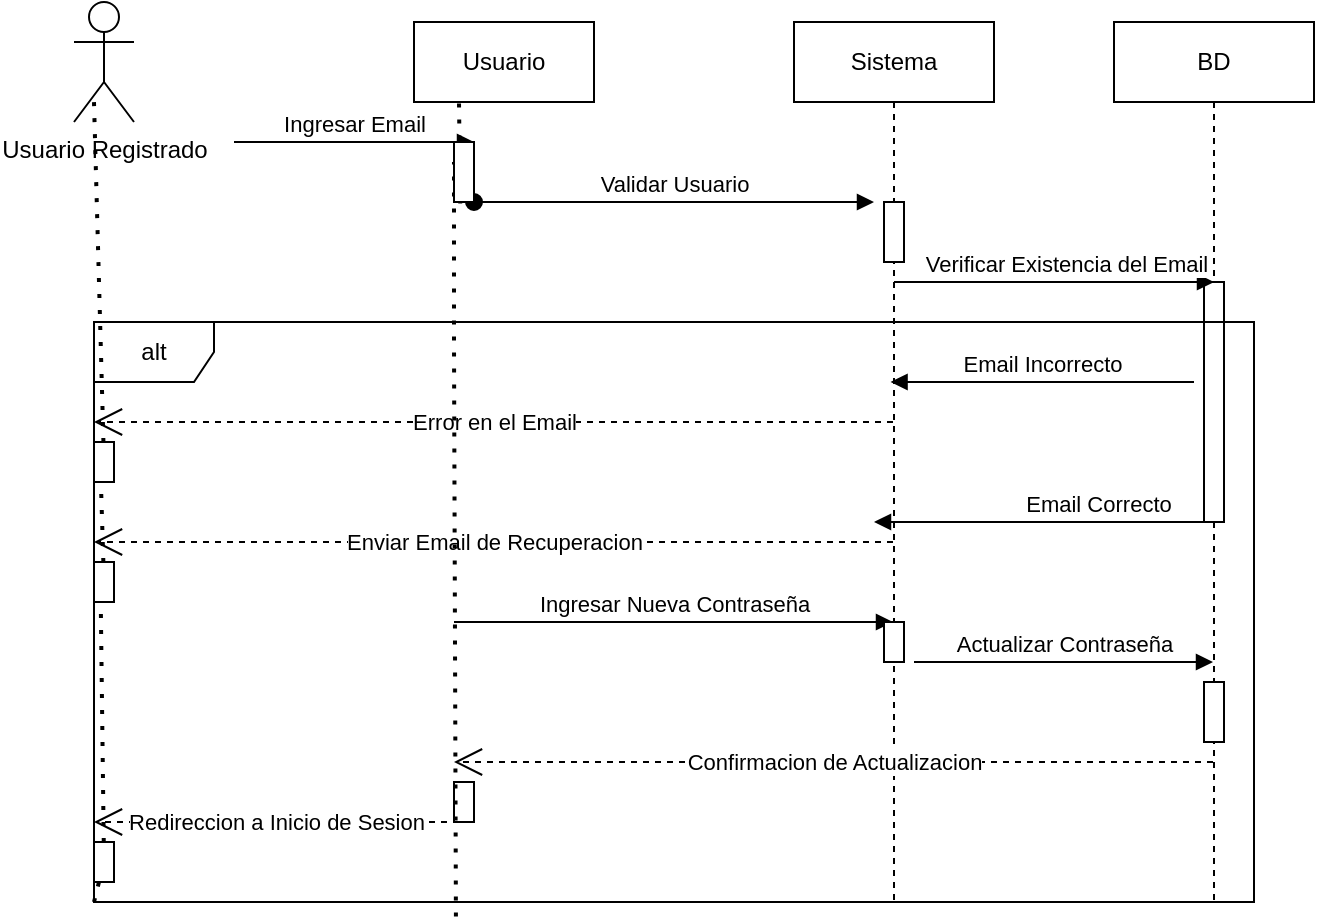 <mxfile version="24.4.4" type="device">
  <diagram name="Page-1" id="2YBvvXClWsGukQMizWep">
    <mxGraphModel dx="1434" dy="746" grid="1" gridSize="10" guides="1" tooltips="1" connect="1" arrows="1" fold="1" page="1" pageScale="1" pageWidth="850" pageHeight="1100" math="0" shadow="0">
      <root>
        <mxCell id="0" />
        <mxCell id="1" parent="0" />
        <mxCell id="aM9ryv3xv72pqoxQDRHE-1" value="Sistema" style="shape=umlLifeline;perimeter=lifelinePerimeter;whiteSpace=wrap;html=1;container=0;dropTarget=0;collapsible=0;recursiveResize=0;outlineConnect=0;portConstraint=eastwest;newEdgeStyle={&quot;edgeStyle&quot;:&quot;elbowEdgeStyle&quot;,&quot;elbow&quot;:&quot;vertical&quot;,&quot;curved&quot;:0,&quot;rounded&quot;:0};" parent="1" vertex="1">
          <mxGeometry x="450" y="30" width="100" height="440" as="geometry" />
        </mxCell>
        <mxCell id="aM9ryv3xv72pqoxQDRHE-2" value="" style="html=1;points=[];perimeter=orthogonalPerimeter;outlineConnect=0;targetShapes=umlLifeline;portConstraint=eastwest;newEdgeStyle={&quot;edgeStyle&quot;:&quot;elbowEdgeStyle&quot;,&quot;elbow&quot;:&quot;vertical&quot;,&quot;curved&quot;:0,&quot;rounded&quot;:0};" parent="aM9ryv3xv72pqoxQDRHE-1" vertex="1">
          <mxGeometry x="45" y="90" width="10" height="30" as="geometry" />
        </mxCell>
        <mxCell id="aM9ryv3xv72pqoxQDRHE-5" value="BD" style="shape=umlLifeline;perimeter=lifelinePerimeter;whiteSpace=wrap;html=1;container=0;dropTarget=0;collapsible=0;recursiveResize=0;outlineConnect=0;portConstraint=eastwest;newEdgeStyle={&quot;edgeStyle&quot;:&quot;elbowEdgeStyle&quot;,&quot;elbow&quot;:&quot;vertical&quot;,&quot;curved&quot;:0,&quot;rounded&quot;:0};" parent="1" vertex="1">
          <mxGeometry x="610" y="30" width="100" height="440" as="geometry" />
        </mxCell>
        <mxCell id="aM9ryv3xv72pqoxQDRHE-6" value="" style="html=1;points=[];perimeter=orthogonalPerimeter;outlineConnect=0;targetShapes=umlLifeline;portConstraint=eastwest;newEdgeStyle={&quot;edgeStyle&quot;:&quot;elbowEdgeStyle&quot;,&quot;elbow&quot;:&quot;vertical&quot;,&quot;curved&quot;:0,&quot;rounded&quot;:0};" parent="aM9ryv3xv72pqoxQDRHE-5" vertex="1">
          <mxGeometry x="45" y="130" width="10" height="120" as="geometry" />
        </mxCell>
        <mxCell id="aM9ryv3xv72pqoxQDRHE-7" value="&lt;blockquote style=&quot;margin: 0 0 0 40px; border: none; padding: 0px;&quot;&gt;Ingresar Email&lt;/blockquote&gt;" style="html=1;verticalAlign=bottom;endArrow=block;edgeStyle=elbowEdgeStyle;elbow=vertical;curved=0;rounded=0;" parent="1" edge="1">
          <mxGeometry x="0.319" relative="1" as="geometry">
            <mxPoint x="285" y="90" as="sourcePoint" />
            <Array as="points">
              <mxPoint x="170" y="90" />
            </Array>
            <mxPoint x="290" y="90" as="targetPoint" />
            <mxPoint as="offset" />
          </mxGeometry>
        </mxCell>
        <mxCell id="aM9ryv3xv72pqoxQDRHE-9" value="Verificar Existencia del Email" style="html=1;verticalAlign=bottom;endArrow=block;edgeStyle=elbowEdgeStyle;elbow=vertical;curved=0;rounded=0;" parent="1" source="aM9ryv3xv72pqoxQDRHE-5" edge="1">
          <mxGeometry x="0.529" relative="1" as="geometry">
            <mxPoint x="855" y="160" as="sourcePoint" />
            <Array as="points">
              <mxPoint x="500" y="160" />
            </Array>
            <mxPoint x="660" y="160" as="targetPoint" />
            <mxPoint x="1" as="offset" />
          </mxGeometry>
        </mxCell>
        <mxCell id="38YhiZW1C8nF1f8ECBUn-2" value="Usuario" style="html=1;whiteSpace=wrap;" parent="1" vertex="1">
          <mxGeometry x="260" y="30" width="90" height="40" as="geometry" />
        </mxCell>
        <mxCell id="38YhiZW1C8nF1f8ECBUn-3" value="" style="endArrow=none;dashed=1;html=1;dashPattern=1 3;strokeWidth=2;rounded=0;entryX=0.25;entryY=1;entryDx=0;entryDy=0;exitX=0.312;exitY=1.025;exitDx=0;exitDy=0;exitPerimeter=0;" parent="1" target="38YhiZW1C8nF1f8ECBUn-2" edge="1" source="u8JKMBTWdWaeoivoM8TT-18">
          <mxGeometry width="50" height="50" relative="1" as="geometry">
            <mxPoint x="280" y="330" as="sourcePoint" />
            <mxPoint x="120" y="70" as="targetPoint" />
            <Array as="points" />
          </mxGeometry>
        </mxCell>
        <mxCell id="38YhiZW1C8nF1f8ECBUn-4" value="Usuario Registrado" style="shape=umlActor;verticalLabelPosition=bottom;verticalAlign=top;html=1;" parent="1" vertex="1">
          <mxGeometry x="90" y="20" width="30" height="60" as="geometry" />
        </mxCell>
        <mxCell id="aM9ryv3xv72pqoxQDRHE-3" value="Validar Usuario" style="html=1;verticalAlign=bottom;startArrow=oval;endArrow=block;startSize=8;edgeStyle=elbowEdgeStyle;elbow=vertical;curved=0;rounded=0;exitX=0;exitY=1;exitDx=0;exitDy=0;exitPerimeter=0;" parent="1" edge="1">
          <mxGeometry relative="1" as="geometry">
            <mxPoint x="290" y="120" as="sourcePoint" />
            <mxPoint x="490" y="120" as="targetPoint" />
          </mxGeometry>
        </mxCell>
        <mxCell id="38YhiZW1C8nF1f8ECBUn-8" value="alt" style="shape=umlFrame;whiteSpace=wrap;html=1;pointerEvents=0;" parent="1" vertex="1">
          <mxGeometry x="100" y="180" width="580" height="290" as="geometry" />
        </mxCell>
        <mxCell id="38YhiZW1C8nF1f8ECBUn-9" value="" style="endArrow=none;dashed=1;html=1;dashPattern=1 3;strokeWidth=2;rounded=0;entryX=0.333;entryY=0.833;entryDx=0;entryDy=0;entryPerimeter=0;" parent="1" target="38YhiZW1C8nF1f8ECBUn-4" edge="1" source="u8JKMBTWdWaeoivoM8TT-2">
          <mxGeometry width="50" height="50" relative="1" as="geometry">
            <mxPoint x="100" y="540" as="sourcePoint" />
            <mxPoint x="170" y="260" as="targetPoint" />
          </mxGeometry>
        </mxCell>
        <mxCell id="DQRHhE14yi2-Ye2_c9ly-2" value="Email Incorrecto" style="html=1;verticalAlign=bottom;endArrow=block;curved=0;rounded=0;" parent="1" edge="1">
          <mxGeometry width="80" relative="1" as="geometry">
            <mxPoint x="650" y="210" as="sourcePoint" />
            <mxPoint x="498.28" y="210" as="targetPoint" />
          </mxGeometry>
        </mxCell>
        <mxCell id="u8JKMBTWdWaeoivoM8TT-1" value="Error en el Email" style="endArrow=open;endSize=12;dashed=1;html=1;rounded=0;" edge="1" parent="1" source="aM9ryv3xv72pqoxQDRHE-1">
          <mxGeometry x="-0.002" width="160" relative="1" as="geometry">
            <mxPoint x="320" y="230" as="sourcePoint" />
            <mxPoint x="100" y="230" as="targetPoint" />
            <mxPoint as="offset" />
          </mxGeometry>
        </mxCell>
        <mxCell id="u8JKMBTWdWaeoivoM8TT-3" value="" style="endArrow=none;dashed=1;html=1;dashPattern=1 3;strokeWidth=2;rounded=0;entryX=0.333;entryY=0.833;entryDx=0;entryDy=0;entryPerimeter=0;" edge="1" parent="1" source="u8JKMBTWdWaeoivoM8TT-6" target="u8JKMBTWdWaeoivoM8TT-2">
          <mxGeometry width="50" height="50" relative="1" as="geometry">
            <mxPoint x="100" y="540" as="sourcePoint" />
            <mxPoint x="100" y="70" as="targetPoint" />
          </mxGeometry>
        </mxCell>
        <mxCell id="u8JKMBTWdWaeoivoM8TT-2" value="" style="rounded=0;whiteSpace=wrap;html=1;" vertex="1" parent="1">
          <mxGeometry x="100" y="240" width="10" height="20" as="geometry" />
        </mxCell>
        <mxCell id="u8JKMBTWdWaeoivoM8TT-4" value="Email Correcto" style="html=1;verticalAlign=bottom;endArrow=block;curved=0;rounded=0;" edge="1" parent="1">
          <mxGeometry x="-0.28" width="80" relative="1" as="geometry">
            <mxPoint x="665" y="280" as="sourcePoint" />
            <mxPoint x="490" y="280" as="targetPoint" />
            <mxPoint as="offset" />
          </mxGeometry>
        </mxCell>
        <mxCell id="u8JKMBTWdWaeoivoM8TT-5" value="Enviar Email de Recuperacion" style="endArrow=open;endSize=12;dashed=1;html=1;rounded=0;" edge="1" parent="1" source="aM9ryv3xv72pqoxQDRHE-1">
          <mxGeometry x="-0.002" width="160" relative="1" as="geometry">
            <mxPoint x="310" y="290" as="sourcePoint" />
            <mxPoint x="100" y="290" as="targetPoint" />
            <mxPoint as="offset" />
          </mxGeometry>
        </mxCell>
        <mxCell id="u8JKMBTWdWaeoivoM8TT-7" value="" style="endArrow=none;dashed=1;html=1;dashPattern=1 3;strokeWidth=2;rounded=0;entryX=0.333;entryY=0.833;entryDx=0;entryDy=0;entryPerimeter=0;" edge="1" parent="1" source="u8JKMBTWdWaeoivoM8TT-16" target="u8JKMBTWdWaeoivoM8TT-6">
          <mxGeometry width="50" height="50" relative="1" as="geometry">
            <mxPoint x="100" y="470" as="sourcePoint" />
            <mxPoint x="103" y="257" as="targetPoint" />
          </mxGeometry>
        </mxCell>
        <mxCell id="u8JKMBTWdWaeoivoM8TT-6" value="" style="rounded=0;whiteSpace=wrap;html=1;" vertex="1" parent="1">
          <mxGeometry x="100" y="300" width="10" height="20" as="geometry" />
        </mxCell>
        <mxCell id="u8JKMBTWdWaeoivoM8TT-8" value="Ingresar Nueva Contraseña" style="html=1;verticalAlign=bottom;endArrow=block;curved=0;rounded=0;" edge="1" parent="1" target="aM9ryv3xv72pqoxQDRHE-1">
          <mxGeometry width="80" relative="1" as="geometry">
            <mxPoint x="280" y="330" as="sourcePoint" />
            <mxPoint x="360" y="330" as="targetPoint" />
          </mxGeometry>
        </mxCell>
        <mxCell id="u8JKMBTWdWaeoivoM8TT-9" value="Actualizar Contraseña" style="html=1;verticalAlign=bottom;endArrow=block;curved=0;rounded=0;" edge="1" parent="1" target="aM9ryv3xv72pqoxQDRHE-5">
          <mxGeometry width="80" relative="1" as="geometry">
            <mxPoint x="510" y="350" as="sourcePoint" />
            <mxPoint x="590" y="350" as="targetPoint" />
            <mxPoint as="offset" />
          </mxGeometry>
        </mxCell>
        <mxCell id="u8JKMBTWdWaeoivoM8TT-10" value="" style="rounded=0;whiteSpace=wrap;html=1;" vertex="1" parent="1">
          <mxGeometry x="495" y="330" width="10" height="20" as="geometry" />
        </mxCell>
        <mxCell id="u8JKMBTWdWaeoivoM8TT-11" value="" style="rounded=0;whiteSpace=wrap;html=1;" vertex="1" parent="1">
          <mxGeometry x="655" y="360" width="10" height="30" as="geometry" />
        </mxCell>
        <mxCell id="u8JKMBTWdWaeoivoM8TT-12" value="Confirmacion de Actualizacion" style="endArrow=open;endSize=12;dashed=1;html=1;rounded=0;" edge="1" parent="1" source="aM9ryv3xv72pqoxQDRHE-5">
          <mxGeometry width="160" relative="1" as="geometry">
            <mxPoint x="450" y="410" as="sourcePoint" />
            <mxPoint x="280" y="400" as="targetPoint" />
          </mxGeometry>
        </mxCell>
        <mxCell id="u8JKMBTWdWaeoivoM8TT-13" value="" style="rounded=0;whiteSpace=wrap;html=1;" vertex="1" parent="1">
          <mxGeometry x="280" y="410" width="10" height="20" as="geometry" />
        </mxCell>
        <mxCell id="u8JKMBTWdWaeoivoM8TT-15" value="Redireccion a Inicio de Sesion" style="endArrow=open;endSize=12;dashed=1;html=1;rounded=0;exitX=0.25;exitY=1;exitDx=0;exitDy=0;" edge="1" parent="1" source="u8JKMBTWdWaeoivoM8TT-13">
          <mxGeometry width="160" relative="1" as="geometry">
            <mxPoint x="60" y="430" as="sourcePoint" />
            <mxPoint x="100" y="430" as="targetPoint" />
            <mxPoint as="offset" />
          </mxGeometry>
        </mxCell>
        <mxCell id="u8JKMBTWdWaeoivoM8TT-17" value="" style="endArrow=none;dashed=1;html=1;dashPattern=1 3;strokeWidth=2;rounded=0;entryX=0.333;entryY=0.833;entryDx=0;entryDy=0;entryPerimeter=0;" edge="1" parent="1" target="u8JKMBTWdWaeoivoM8TT-16">
          <mxGeometry width="50" height="50" relative="1" as="geometry">
            <mxPoint x="100" y="470" as="sourcePoint" />
            <mxPoint x="103" y="317" as="targetPoint" />
          </mxGeometry>
        </mxCell>
        <mxCell id="u8JKMBTWdWaeoivoM8TT-16" value="" style="rounded=0;whiteSpace=wrap;html=1;" vertex="1" parent="1">
          <mxGeometry x="100" y="440" width="10" height="20" as="geometry" />
        </mxCell>
        <mxCell id="u8JKMBTWdWaeoivoM8TT-19" value="" style="endArrow=none;dashed=1;html=1;dashPattern=1 3;strokeWidth=2;rounded=0;entryX=0.25;entryY=1;entryDx=0;entryDy=0;exitX=0.312;exitY=1.025;exitDx=0;exitDy=0;exitPerimeter=0;" edge="1" parent="1" source="38YhiZW1C8nF1f8ECBUn-8" target="u8JKMBTWdWaeoivoM8TT-18">
          <mxGeometry width="50" height="50" relative="1" as="geometry">
            <mxPoint x="281" y="477" as="sourcePoint" />
            <mxPoint x="283" y="70" as="targetPoint" />
            <Array as="points">
              <mxPoint x="280" y="190" />
              <mxPoint x="280" y="100" />
            </Array>
          </mxGeometry>
        </mxCell>
        <mxCell id="u8JKMBTWdWaeoivoM8TT-18" value="" style="rounded=0;whiteSpace=wrap;html=1;" vertex="1" parent="1">
          <mxGeometry x="280" y="90" width="10" height="30" as="geometry" />
        </mxCell>
      </root>
    </mxGraphModel>
  </diagram>
</mxfile>
